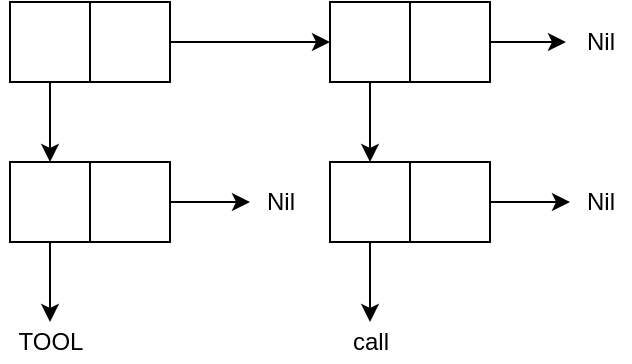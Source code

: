 <mxfile version="13.0.3" type="device"><diagram id="qD0VeStfpmMIc6fqObZE" name="Page-1"><mxGraphModel dx="1422" dy="821" grid="1" gridSize="10" guides="1" tooltips="1" connect="1" arrows="1" fold="1" page="1" pageScale="1" pageWidth="827" pageHeight="1169" math="0" shadow="0"><root><mxCell id="0"/><mxCell id="1" parent="0"/><mxCell id="O3VV4gveFz1Gwwoe-88d-5" style="edgeStyle=orthogonalEdgeStyle;rounded=0;orthogonalLoop=1;jettySize=auto;html=1;exitX=0.5;exitY=1;exitDx=0;exitDy=0;entryX=0.5;entryY=0;entryDx=0;entryDy=0;" edge="1" parent="1" source="O3VV4gveFz1Gwwoe-88d-1" target="O3VV4gveFz1Gwwoe-88d-3"><mxGeometry relative="1" as="geometry"/></mxCell><mxCell id="O3VV4gveFz1Gwwoe-88d-1" value="" style="rounded=0;whiteSpace=wrap;html=1;" vertex="1" parent="1"><mxGeometry x="40" y="40" width="40" height="40" as="geometry"/></mxCell><mxCell id="O3VV4gveFz1Gwwoe-88d-12" style="edgeStyle=orthogonalEdgeStyle;rounded=0;orthogonalLoop=1;jettySize=auto;html=1;exitX=1;exitY=0.5;exitDx=0;exitDy=0;" edge="1" parent="1" source="O3VV4gveFz1Gwwoe-88d-2"><mxGeometry relative="1" as="geometry"><mxPoint x="200" y="60" as="targetPoint"/></mxGeometry></mxCell><mxCell id="O3VV4gveFz1Gwwoe-88d-2" value="" style="rounded=0;whiteSpace=wrap;html=1;" vertex="1" parent="1"><mxGeometry x="80" y="40" width="40" height="40" as="geometry"/></mxCell><mxCell id="O3VV4gveFz1Gwwoe-88d-8" style="edgeStyle=orthogonalEdgeStyle;rounded=0;orthogonalLoop=1;jettySize=auto;html=1;exitX=0.5;exitY=1;exitDx=0;exitDy=0;" edge="1" parent="1" source="O3VV4gveFz1Gwwoe-88d-3"><mxGeometry relative="1" as="geometry"><mxPoint x="60" y="200" as="targetPoint"/></mxGeometry></mxCell><mxCell id="O3VV4gveFz1Gwwoe-88d-3" value="" style="rounded=0;whiteSpace=wrap;html=1;" vertex="1" parent="1"><mxGeometry x="40" y="120" width="40" height="40" as="geometry"/></mxCell><mxCell id="O3VV4gveFz1Gwwoe-88d-10" style="edgeStyle=orthogonalEdgeStyle;rounded=0;orthogonalLoop=1;jettySize=auto;html=1;exitX=1;exitY=0.5;exitDx=0;exitDy=0;" edge="1" parent="1" source="O3VV4gveFz1Gwwoe-88d-4"><mxGeometry relative="1" as="geometry"><mxPoint x="160" y="140" as="targetPoint"/></mxGeometry></mxCell><mxCell id="O3VV4gveFz1Gwwoe-88d-4" value="" style="rounded=0;whiteSpace=wrap;html=1;" vertex="1" parent="1"><mxGeometry x="80" y="120" width="40" height="40" as="geometry"/></mxCell><mxCell id="O3VV4gveFz1Gwwoe-88d-9" value="TOOL" style="text;html=1;align=center;verticalAlign=middle;resizable=0;points=[];autosize=1;" vertex="1" parent="1"><mxGeometry x="35" y="200" width="50" height="20" as="geometry"/></mxCell><mxCell id="O3VV4gveFz1Gwwoe-88d-11" value="Nil" style="text;html=1;align=center;verticalAlign=middle;resizable=0;points=[];autosize=1;" vertex="1" parent="1"><mxGeometry x="160" y="130" width="30" height="20" as="geometry"/></mxCell><mxCell id="O3VV4gveFz1Gwwoe-88d-17" style="edgeStyle=orthogonalEdgeStyle;rounded=0;orthogonalLoop=1;jettySize=auto;html=1;exitX=0.5;exitY=1;exitDx=0;exitDy=0;entryX=0.5;entryY=0;entryDx=0;entryDy=0;" edge="1" parent="1" source="O3VV4gveFz1Gwwoe-88d-13" target="O3VV4gveFz1Gwwoe-88d-15"><mxGeometry relative="1" as="geometry"/></mxCell><mxCell id="O3VV4gveFz1Gwwoe-88d-13" value="" style="rounded=0;whiteSpace=wrap;html=1;" vertex="1" parent="1"><mxGeometry x="200" y="40" width="40" height="40" as="geometry"/></mxCell><mxCell id="O3VV4gveFz1Gwwoe-88d-22" style="edgeStyle=orthogonalEdgeStyle;rounded=0;orthogonalLoop=1;jettySize=auto;html=1;exitX=1;exitY=0.5;exitDx=0;exitDy=0;entryX=-0.067;entryY=0.5;entryDx=0;entryDy=0;entryPerimeter=0;" edge="1" parent="1" source="O3VV4gveFz1Gwwoe-88d-14" target="O3VV4gveFz1Gwwoe-88d-21"><mxGeometry relative="1" as="geometry"/></mxCell><mxCell id="O3VV4gveFz1Gwwoe-88d-14" value="" style="rounded=0;whiteSpace=wrap;html=1;" vertex="1" parent="1"><mxGeometry x="240" y="40" width="40" height="40" as="geometry"/></mxCell><mxCell id="O3VV4gveFz1Gwwoe-88d-18" style="edgeStyle=orthogonalEdgeStyle;rounded=0;orthogonalLoop=1;jettySize=auto;html=1;exitX=0.5;exitY=1;exitDx=0;exitDy=0;" edge="1" parent="1" source="O3VV4gveFz1Gwwoe-88d-15"><mxGeometry relative="1" as="geometry"><mxPoint x="220" y="200" as="targetPoint"/></mxGeometry></mxCell><mxCell id="O3VV4gveFz1Gwwoe-88d-15" value="" style="rounded=0;whiteSpace=wrap;html=1;" vertex="1" parent="1"><mxGeometry x="200" y="120" width="40" height="40" as="geometry"/></mxCell><mxCell id="O3VV4gveFz1Gwwoe-88d-23" style="edgeStyle=orthogonalEdgeStyle;rounded=0;orthogonalLoop=1;jettySize=auto;html=1;exitX=1;exitY=0.5;exitDx=0;exitDy=0;" edge="1" parent="1" source="O3VV4gveFz1Gwwoe-88d-16" target="O3VV4gveFz1Gwwoe-88d-20"><mxGeometry relative="1" as="geometry"/></mxCell><mxCell id="O3VV4gveFz1Gwwoe-88d-16" value="" style="rounded=0;whiteSpace=wrap;html=1;" vertex="1" parent="1"><mxGeometry x="240" y="120" width="40" height="40" as="geometry"/></mxCell><mxCell id="O3VV4gveFz1Gwwoe-88d-19" value="call" style="text;html=1;align=center;verticalAlign=middle;resizable=0;points=[];autosize=1;" vertex="1" parent="1"><mxGeometry x="205" y="200" width="30" height="20" as="geometry"/></mxCell><mxCell id="O3VV4gveFz1Gwwoe-88d-20" value="Nil" style="text;html=1;align=center;verticalAlign=middle;resizable=0;points=[];autosize=1;" vertex="1" parent="1"><mxGeometry x="320" y="130" width="30" height="20" as="geometry"/></mxCell><mxCell id="O3VV4gveFz1Gwwoe-88d-21" value="Nil" style="text;html=1;align=center;verticalAlign=middle;resizable=0;points=[];autosize=1;" vertex="1" parent="1"><mxGeometry x="320" y="50" width="30" height="20" as="geometry"/></mxCell></root></mxGraphModel></diagram></mxfile>